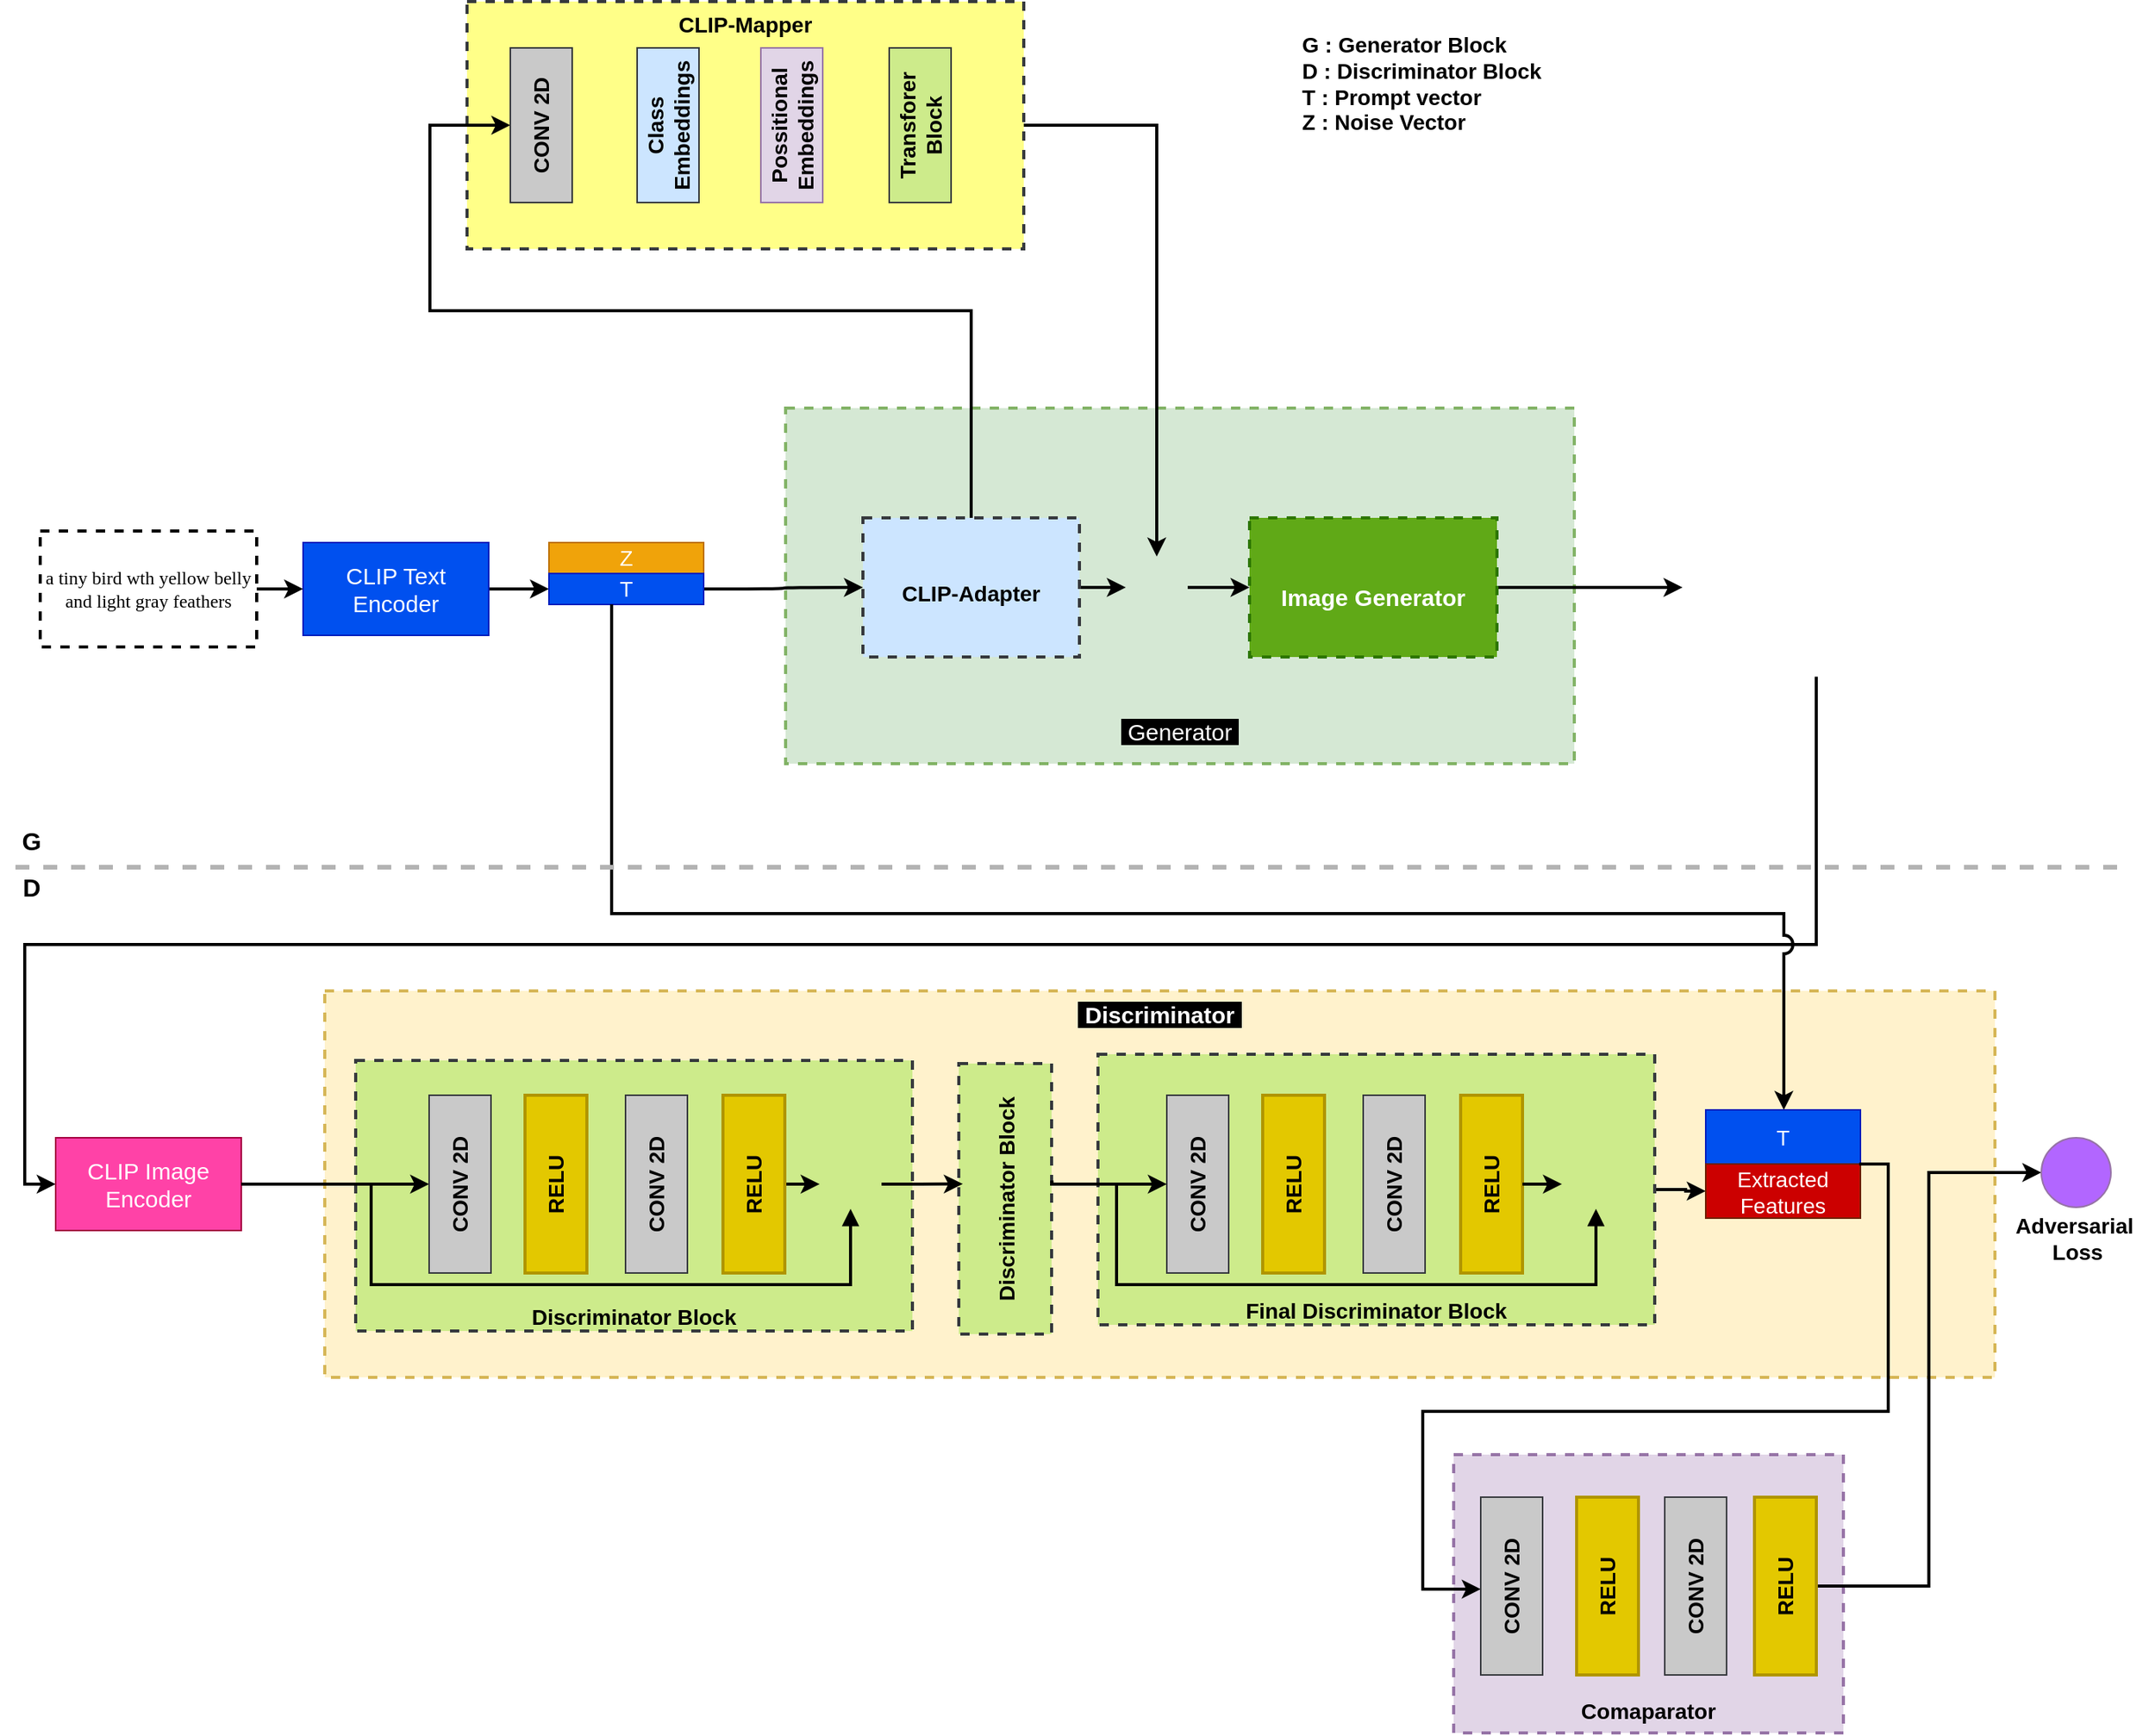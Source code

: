 <mxfile version="24.2.3" type="github">
  <diagram name="Page-1" id="lUMOGSvvNI-4q4CKnHqg">
    <mxGraphModel dx="1050" dy="522" grid="1" gridSize="10" guides="1" tooltips="1" connect="1" arrows="1" fold="1" page="1" pageScale="1" pageWidth="1500" pageHeight="1300" background="#FFFFFF" math="0" shadow="0">
      <root>
        <mxCell id="0" />
        <mxCell id="1" parent="0" />
        <mxCell id="EbBNntHS6jhSmtaPfabT-42" value="&lt;font color=&quot;#ffffff&quot; style=&quot;font-size: 15px;&quot;&gt;&lt;b style=&quot;background-color: rgb(0, 0, 0);&quot;&gt;&amp;nbsp;Discriminator&amp;nbsp;&lt;/b&gt;&lt;/font&gt;" style="html=1;align=center;verticalAlign=top;rounded=0;absoluteArcSize=1;arcSize=20;dashed=1;whiteSpace=wrap;fillColor=#fff2cc;strokeColor=#d6b656;strokeWidth=2;movable=0;resizable=0;rotatable=0;deletable=0;editable=0;locked=1;connectable=0;" parent="1" vertex="1">
          <mxGeometry x="240" y="720" width="1080" height="250" as="geometry" />
        </mxCell>
        <mxCell id="EbBNntHS6jhSmtaPfabT-1" value="&lt;div&gt;&lt;span style=&quot;background-color: rgb(0, 0, 0);&quot;&gt;&lt;br&gt;&lt;/span&gt;&lt;/div&gt;&lt;div&gt;&lt;span style=&quot;background-color: rgb(0, 0, 0);&quot;&gt;&lt;br&gt;&lt;/span&gt;&lt;/div&gt;&lt;div&gt;&lt;span style=&quot;background-color: rgb(0, 0, 0);&quot;&gt;&lt;br&gt;&lt;/span&gt;&lt;/div&gt;&lt;div&gt;&lt;span style=&quot;background-color: rgb(0, 0, 0);&quot;&gt;&lt;br&gt;&lt;/span&gt;&lt;/div&gt;&lt;div&gt;&lt;span style=&quot;background-color: rgb(0, 0, 0);&quot;&gt;&lt;br&gt;&lt;/span&gt;&lt;/div&gt;&lt;div&gt;&lt;span style=&quot;background-color: rgb(0, 0, 0);&quot;&gt;&lt;br&gt;&lt;/span&gt;&lt;/div&gt;&lt;div&gt;&lt;span style=&quot;background-color: rgb(0, 0, 0);&quot;&gt;&lt;br&gt;&lt;/span&gt;&lt;/div&gt;&lt;div&gt;&lt;span style=&quot;background-color: rgb(0, 0, 0);&quot;&gt;&lt;br&gt;&lt;/span&gt;&lt;/div&gt;&lt;div&gt;&lt;span style=&quot;background-color: rgb(0, 0, 0);&quot;&gt;&lt;br&gt;&lt;/span&gt;&lt;/div&gt;&lt;div&gt;&lt;span style=&quot;background-color: rgb(0, 0, 0);&quot;&gt;&lt;br&gt;&lt;/span&gt;&lt;/div&gt;&lt;div&gt;&lt;span style=&quot;background-color: rgb(0, 0, 0);&quot;&gt;&lt;br&gt;&lt;/span&gt;&lt;/div&gt;&lt;div&gt;&lt;span style=&quot;background-color: rgb(0, 0, 0);&quot;&gt;&lt;br&gt;&lt;/span&gt;&lt;/div&gt;&lt;div&gt;&lt;span style=&quot;background-color: rgb(0, 0, 0);&quot;&gt;&lt;br&gt;&lt;/span&gt;&lt;/div&gt;&lt;div&gt;&lt;span style=&quot;background-color: rgb(0, 0, 0);&quot;&gt;&lt;br&gt;&lt;/span&gt;&lt;/div&gt;&lt;div style=&quot;line-height: 30%;&quot;&gt;&lt;font color=&quot;#ffffff&quot; style=&quot;font-size: 15px; background-color: rgb(0, 0, 0);&quot;&gt;&amp;nbsp;Generator&amp;nbsp;&lt;/font&gt;&lt;/div&gt;" style="html=1;align=center;verticalAlign=top;rounded=0;absoluteArcSize=1;arcSize=10;dashed=1;whiteSpace=wrap;fillColor=#d5e8d4;strokeColor=#82b366;movable=1;resizable=1;rotatable=1;deletable=1;editable=1;locked=0;connectable=1;strokeWidth=2;" parent="1" vertex="1">
          <mxGeometry x="538" y="343" width="510" height="230" as="geometry" />
        </mxCell>
        <mxCell id="EbBNntHS6jhSmtaPfabT-41" style="edgeStyle=orthogonalEdgeStyle;rounded=0;orthogonalLoop=1;jettySize=auto;html=1;entryX=0;entryY=0.5;entryDx=0;entryDy=0;strokeWidth=2;movable=1;resizable=1;rotatable=1;deletable=1;editable=1;locked=0;connectable=1;" parent="1" source="EbBNntHS6jhSmtaPfabT-5" target="EbBNntHS6jhSmtaPfabT-40" edge="1">
          <mxGeometry relative="1" as="geometry">
            <Array as="points">
              <mxPoint x="1205" y="690" />
              <mxPoint x="46" y="690" />
              <mxPoint x="46" y="845" />
            </Array>
          </mxGeometry>
        </mxCell>
        <mxCell id="EbBNntHS6jhSmtaPfabT-5" value="" style="shape=image;verticalLabelPosition=bottom;labelBackgroundColor=default;verticalAlign=top;aspect=fixed;imageAspect=0;image=https://upload.wikimedia.org/wikipedia/commons/thumb/4/45/Eopsaltria_australis_-_Mogo_Campground.jpg/640px-Eopsaltria_australis_-_Mogo_Campground.jpg;movable=1;resizable=1;rotatable=1;deletable=1;editable=1;locked=0;connectable=1;rounded=0;" parent="1" vertex="1">
          <mxGeometry x="1118" y="401.31" width="172.92" height="115.38" as="geometry" />
        </mxCell>
        <mxCell id="EbBNntHS6jhSmtaPfabT-17" value="" style="edgeStyle=orthogonalEdgeStyle;rounded=0;orthogonalLoop=1;jettySize=auto;html=1;strokeWidth=2;" parent="1" source="EbBNntHS6jhSmtaPfabT-8" target="EbBNntHS6jhSmtaPfabT-13" edge="1">
          <mxGeometry relative="1" as="geometry" />
        </mxCell>
        <mxCell id="EbBNntHS6jhSmtaPfabT-8" value="&lt;font style=&quot;font-size: 15px;&quot; color=&quot;#ffffff&quot;&gt;CLIP Text Encoder&lt;/font&gt;" style="rounded=0;whiteSpace=wrap;html=1;fillColor=#0050ef;strokeColor=#001DBC;movable=0;resizable=0;rotatable=0;deletable=0;editable=0;locked=1;connectable=0;fontColor=#ffffff;" parent="1" vertex="1">
          <mxGeometry x="226" y="430" width="120" height="60" as="geometry" />
        </mxCell>
        <mxCell id="EbBNntHS6jhSmtaPfabT-11" value="&lt;p style=&quot;line-height: 120%;&quot;&gt;&lt;font style=&quot;font-size: 14px;&quot; color=&quot;#ffffff&quot;&gt;Z&lt;/font&gt;&lt;/p&gt;" style="html=1;dashed=0;whiteSpace=wrap;fillColor=#f0a30a;fontColor=#000000;strokeColor=#BD7000;movable=1;resizable=1;rotatable=1;deletable=1;editable=1;locked=0;connectable=1;rounded=0;" parent="1" vertex="1">
          <mxGeometry x="385" y="430" width="100" height="20" as="geometry" />
        </mxCell>
        <mxCell id="EbBNntHS6jhSmtaPfabT-19" value="" style="edgeStyle=orthogonalEdgeStyle;rounded=0;orthogonalLoop=1;jettySize=auto;html=1;jumpSize=15;curved=1;strokeWidth=2;" parent="1" source="EbBNntHS6jhSmtaPfabT-13" target="EbBNntHS6jhSmtaPfabT-18" edge="1">
          <mxGeometry relative="1" as="geometry" />
        </mxCell>
        <mxCell id="EbBNntHS6jhSmtaPfabT-13" value="&lt;font style=&quot;font-size: 14px;&quot;&gt;T&lt;/font&gt;" style="html=1;dashed=0;whiteSpace=wrap;fillColor=#0050ef;fontColor=#ffffff;strokeColor=#001DBC;movable=1;resizable=1;rotatable=1;deletable=1;editable=1;locked=0;connectable=1;rounded=0;" parent="1" vertex="1">
          <mxGeometry x="385" y="450" width="100" height="20" as="geometry" />
        </mxCell>
        <mxCell id="VmX1CCBsuHoQ8iaOTjce-1" style="edgeStyle=orthogonalEdgeStyle;rounded=0;orthogonalLoop=1;jettySize=auto;html=1;strokeWidth=2;strokeColor=#000000;jumpStyle=arc;jumpSize=10;" parent="1" edge="1">
          <mxGeometry relative="1" as="geometry">
            <mxPoint x="425.5" y="470" as="sourcePoint" />
            <mxPoint x="1183.5" y="797" as="targetPoint" />
            <Array as="points">
              <mxPoint x="425.5" y="670" />
              <mxPoint x="1183.5" y="670" />
            </Array>
          </mxGeometry>
        </mxCell>
        <mxCell id="EbBNntHS6jhSmtaPfabT-16" value="" style="edgeStyle=orthogonalEdgeStyle;rounded=0;orthogonalLoop=1;jettySize=auto;html=1;curved=0;strokeWidth=2;" parent="1" source="EbBNntHS6jhSmtaPfabT-14" target="EbBNntHS6jhSmtaPfabT-8" edge="1">
          <mxGeometry relative="1" as="geometry" />
        </mxCell>
        <mxCell id="EbBNntHS6jhSmtaPfabT-14" value="&lt;font face=&quot;Verdana&quot; style=&quot;font-size: 12px;&quot;&gt;a tiny bird wth yellow belly and light gray feathers&lt;/font&gt;" style="fontStyle=0;dashed=1;html=1;whiteSpace=wrap;strokeColor=default;strokeWidth=2;movable=0;resizable=0;rotatable=0;deletable=0;editable=0;locked=1;connectable=0;rounded=0;" parent="1" vertex="1">
          <mxGeometry x="56" y="422.5" width="140" height="75" as="geometry" />
        </mxCell>
        <mxCell id="EbBNntHS6jhSmtaPfabT-32" value="" style="edgeStyle=orthogonalEdgeStyle;rounded=0;orthogonalLoop=1;jettySize=auto;html=1;strokeWidth=2;" parent="1" source="EbBNntHS6jhSmtaPfabT-18" target="EbBNntHS6jhSmtaPfabT-29" edge="1">
          <mxGeometry relative="1" as="geometry" />
        </mxCell>
        <mxCell id="EbBNntHS6jhSmtaPfabT-18" value="&lt;div style=&quot;font-size: 14px;&quot;&gt;&lt;font style=&quot;font-size: 14px;&quot;&gt;&lt;b&gt;&lt;br&gt;&lt;/b&gt;&lt;/font&gt;&lt;/div&gt;&lt;div style=&quot;font-size: 14px;&quot;&gt;&lt;font style=&quot;font-size: 14px;&quot;&gt;&lt;b&gt;&lt;br&gt;&lt;/b&gt;&lt;/font&gt;&lt;/div&gt;&lt;div style=&quot;font-size: 14px;&quot;&gt;&lt;font style=&quot;font-size: 14px;&quot;&gt;&lt;b&gt;CLIP-Adapter&lt;/b&gt;&lt;/font&gt;&lt;/div&gt;" style="html=1;align=center;verticalAlign=top;rounded=0;absoluteArcSize=1;arcSize=10;dashed=1;whiteSpace=wrap;fillColor=#cce5ff;strokeColor=#36393d;strokeWidth=2;movable=0;resizable=0;rotatable=0;deletable=0;editable=0;locked=1;connectable=0;" parent="1" vertex="1">
          <mxGeometry x="588" y="414" width="140" height="90" as="geometry" />
        </mxCell>
        <mxCell id="EbBNntHS6jhSmtaPfabT-31" style="edgeStyle=orthogonalEdgeStyle;rounded=0;orthogonalLoop=1;jettySize=auto;html=1;entryX=0.5;entryY=0;entryDx=0;entryDy=0;strokeWidth=2;" parent="1" source="EbBNntHS6jhSmtaPfabT-20" target="EbBNntHS6jhSmtaPfabT-29" edge="1">
          <mxGeometry relative="1" as="geometry" />
        </mxCell>
        <mxCell id="EbBNntHS6jhSmtaPfabT-20" value="&lt;font style=&quot;font-size: 14px;&quot;&gt;&lt;b&gt;CLIP-Mapper&lt;/b&gt;&lt;/font&gt;" style="html=1;align=center;verticalAlign=top;rounded=0;absoluteArcSize=1;arcSize=10;dashed=1;whiteSpace=wrap;fillColor=#ffff88;strokeColor=#36393d;strokeWidth=2;movable=0;resizable=0;rotatable=0;deletable=0;editable=0;locked=1;connectable=0;" parent="1" vertex="1">
          <mxGeometry x="332" y="80" width="360" height="160" as="geometry" />
        </mxCell>
        <mxCell id="EbBNntHS6jhSmtaPfabT-26" style="edgeStyle=orthogonalEdgeStyle;rounded=0;orthogonalLoop=1;jettySize=auto;html=1;entryX=0.5;entryY=0;entryDx=0;entryDy=0;strokeWidth=2;" parent="1" source="EbBNntHS6jhSmtaPfabT-18" target="EbBNntHS6jhSmtaPfabT-21" edge="1">
          <mxGeometry relative="1" as="geometry">
            <Array as="points">
              <mxPoint x="658" y="280" />
              <mxPoint x="308" y="280" />
              <mxPoint x="308" y="160" />
            </Array>
          </mxGeometry>
        </mxCell>
        <mxCell id="EbBNntHS6jhSmtaPfabT-21" value="&lt;h4 style=&quot;&quot;&gt;&lt;font face=&quot;Helvetica&quot; style=&quot;font-size: 14px;&quot;&gt;CONV 2D&lt;/font&gt;&lt;/h4&gt;" style="rounded=0;arcSize=10;whiteSpace=wrap;html=1;align=center;rotation=-90;fillColor=#C9C9C9;strokeColor=#36393d;" parent="1" vertex="1">
          <mxGeometry x="330" y="140" width="100" height="40" as="geometry" />
        </mxCell>
        <mxCell id="EbBNntHS6jhSmtaPfabT-22" value="&lt;h4 style=&quot;&quot;&gt;&lt;span style=&quot;font-size: 14px;&quot;&gt;Class Embeddings&lt;/span&gt;&lt;/h4&gt;" style="rounded=0;arcSize=10;whiteSpace=wrap;html=1;align=center;rotation=-90;fillColor=#cce5ff;strokeColor=#36393d;" parent="1" vertex="1">
          <mxGeometry x="412" y="140" width="100" height="40" as="geometry" />
        </mxCell>
        <mxCell id="EbBNntHS6jhSmtaPfabT-23" value="&lt;h4 style=&quot;&quot;&gt;&lt;span style=&quot;font-size: 14px;&quot;&gt;Possitional Embeddings&lt;/span&gt;&lt;/h4&gt;" style="rounded=0;arcSize=10;whiteSpace=wrap;html=1;align=center;rotation=-90;fillColor=#e1d5e7;strokeColor=#9673a6;" parent="1" vertex="1">
          <mxGeometry x="492" y="140" width="100" height="40" as="geometry" />
        </mxCell>
        <mxCell id="EbBNntHS6jhSmtaPfabT-24" value="&lt;h4 style=&quot;&quot;&gt;&lt;span style=&quot;font-size: 14px;&quot;&gt;Transforer Block&lt;/span&gt;&lt;/h4&gt;" style="rounded=0;arcSize=10;whiteSpace=wrap;html=1;align=center;rotation=-90;fillColor=#cdeb8b;strokeColor=#36393d;" parent="1" vertex="1">
          <mxGeometry x="575" y="140" width="100" height="40" as="geometry" />
        </mxCell>
        <mxCell id="EbBNntHS6jhSmtaPfabT-36" style="edgeStyle=orthogonalEdgeStyle;rounded=0;orthogonalLoop=1;jettySize=auto;html=1;entryX=0;entryY=0.5;entryDx=0;entryDy=0;strokeWidth=2;" parent="1" source="EbBNntHS6jhSmtaPfabT-27" target="EbBNntHS6jhSmtaPfabT-5" edge="1">
          <mxGeometry relative="1" as="geometry" />
        </mxCell>
        <mxCell id="EbBNntHS6jhSmtaPfabT-27" value="&lt;div style=&quot;font-size: 15px;&quot;&gt;&lt;br&gt;&lt;/div&gt;&lt;div style=&quot;font-size: 15px;&quot;&gt;&lt;br&gt;&lt;/div&gt;&lt;div style=&quot;font-size: 15px;&quot;&gt;&lt;font style=&quot;font-size: 15px;&quot;&gt;&lt;b style=&quot;&quot;&gt;Image Generator&lt;/b&gt;&lt;/font&gt;&lt;/div&gt;" style="html=1;align=center;verticalAlign=top;rounded=0;absoluteArcSize=1;arcSize=10;dashed=1;whiteSpace=wrap;fillColor=#60a917;strokeColor=#2D7600;fontColor=#ffffff;strokeWidth=2;movable=0;resizable=0;rotatable=0;deletable=0;editable=0;locked=1;connectable=0;" parent="1" vertex="1">
          <mxGeometry x="838" y="414" width="160" height="90" as="geometry" />
        </mxCell>
        <mxCell id="EbBNntHS6jhSmtaPfabT-33" value="" style="edgeStyle=orthogonalEdgeStyle;rounded=0;orthogonalLoop=1;jettySize=auto;html=1;strokeWidth=2;" parent="1" source="EbBNntHS6jhSmtaPfabT-29" target="EbBNntHS6jhSmtaPfabT-27" edge="1">
          <mxGeometry relative="1" as="geometry" />
        </mxCell>
        <mxCell id="EbBNntHS6jhSmtaPfabT-29" value="" style="shape=image;html=1;verticalAlign=top;verticalLabelPosition=bottom;labelBackgroundColor=#ffffff;imageAspect=0;aspect=fixed;image=https://cdn4.iconfinder.com/data/icons/evil-icons-user-interface/64/plus-128.png;fontSize=14;fontColor=#FF3333;imageBackground=none;rounded=0;" parent="1" vertex="1">
          <mxGeometry x="758" y="439" width="40" height="40" as="geometry" />
        </mxCell>
        <mxCell id="EbBNntHS6jhSmtaPfabT-37" value="" style="endArrow=none;dashed=1;html=1;rounded=0;strokeWidth=3;strokeColor=#B3B3B3;movable=1;resizable=1;rotatable=1;deletable=1;editable=1;locked=0;connectable=1;" parent="1" edge="1">
          <mxGeometry width="50" height="50" relative="1" as="geometry">
            <mxPoint x="40" y="640" as="sourcePoint" />
            <mxPoint x="1400" y="640" as="targetPoint" />
          </mxGeometry>
        </mxCell>
        <mxCell id="EbBNntHS6jhSmtaPfabT-38" value="&lt;font style=&quot;font-size: 16px;&quot;&gt;&lt;b&gt;G&lt;/b&gt;&lt;/font&gt;" style="text;html=1;align=center;verticalAlign=middle;resizable=0;points=[];autosize=1;strokeColor=none;fillColor=none;rounded=0;" parent="1" vertex="1">
          <mxGeometry x="30" y="608" width="40" height="30" as="geometry" />
        </mxCell>
        <mxCell id="EbBNntHS6jhSmtaPfabT-39" value="&lt;font size=&quot;1&quot; style=&quot;&quot;&gt;&lt;b style=&quot;font-size: 16px;&quot;&gt;D&lt;/b&gt;&lt;/font&gt;" style="text;html=1;align=center;verticalAlign=middle;resizable=0;points=[];autosize=1;strokeColor=none;fillColor=none;rounded=0;" parent="1" vertex="1">
          <mxGeometry x="30" y="638" width="40" height="30" as="geometry" />
        </mxCell>
        <mxCell id="EbBNntHS6jhSmtaPfabT-40" value="&lt;font style=&quot;font-size: 15px;&quot; color=&quot;#ffffff&quot;&gt;CLIP Image Encoder&lt;/font&gt;" style="rounded=0;whiteSpace=wrap;html=1;fillColor=#ff42a7;strokeColor=#A50040;movable=1;resizable=1;rotatable=1;deletable=1;editable=1;locked=0;connectable=1;fontColor=#ffffff;" parent="1" vertex="1">
          <mxGeometry x="66" y="815" width="120" height="60" as="geometry" />
        </mxCell>
        <mxCell id="EbBNntHS6jhSmtaPfabT-43" value="&lt;div style=&quot;font-size: 14px;&quot;&gt;&lt;span style=&quot;font-weight: 700; text-wrap: nowrap;&quot;&gt;&lt;font style=&quot;font-size: 14px;&quot;&gt;&lt;br&gt;&lt;/font&gt;&lt;/span&gt;&lt;/div&gt;&lt;div style=&quot;font-size: 14px;&quot;&gt;&lt;span style=&quot;font-weight: 700; text-wrap: nowrap;&quot;&gt;&lt;font style=&quot;font-size: 14px;&quot;&gt;&lt;br&gt;&lt;/font&gt;&lt;/span&gt;&lt;/div&gt;&lt;span style=&quot;font-weight: 700; text-wrap: nowrap; font-size: 14px;&quot;&gt;&lt;font style=&quot;font-size: 14px;&quot;&gt;&lt;div style=&quot;&quot;&gt;&lt;span style=&quot;font-weight: 700; text-wrap: nowrap;&quot;&gt;&lt;br&gt;&lt;/span&gt;&lt;/div&gt;&lt;div style=&quot;&quot;&gt;&lt;span style=&quot;font-weight: 700; text-wrap: nowrap;&quot;&gt;&lt;br&gt;&lt;/span&gt;&lt;/div&gt;&lt;div style=&quot;&quot;&gt;&lt;span style=&quot;font-weight: 700; text-wrap: nowrap;&quot;&gt;&lt;br&gt;&lt;/span&gt;&lt;/div&gt;&lt;div style=&quot;&quot;&gt;&lt;span style=&quot;font-weight: 700; text-wrap: nowrap;&quot;&gt;&lt;br&gt;&lt;/span&gt;&lt;/div&gt;&lt;div style=&quot;&quot;&gt;&lt;span style=&quot;font-weight: 700; text-wrap: nowrap;&quot;&gt;&lt;br&gt;&lt;/span&gt;&lt;/div&gt;&lt;div style=&quot;&quot;&gt;&lt;span style=&quot;font-weight: 700; text-wrap: nowrap;&quot;&gt;&lt;br&gt;&lt;/span&gt;&lt;/div&gt;&lt;div style=&quot;&quot;&gt;&lt;span style=&quot;font-weight: 700; text-wrap: nowrap;&quot;&gt;&lt;br&gt;&lt;/span&gt;&lt;/div&gt;Discriminator Block&lt;/font&gt;&lt;/span&gt;" style="html=1;align=center;verticalAlign=top;rounded=0;absoluteArcSize=1;arcSize=20;dashed=1;whiteSpace=wrap;fillColor=#cdeb8b;strokeColor=#36393d;strokeWidth=2;" parent="1" vertex="1">
          <mxGeometry x="260" y="765" width="360" height="175" as="geometry" />
        </mxCell>
        <mxCell id="VmX1CCBsuHoQ8iaOTjce-3" style="edgeStyle=orthogonalEdgeStyle;rounded=0;orthogonalLoop=1;jettySize=auto;html=1;strokeWidth=2;" parent="1" source="EbBNntHS6jhSmtaPfabT-40" target="EbBNntHS6jhSmtaPfabT-45" edge="1">
          <mxGeometry relative="1" as="geometry">
            <Array as="points">
              <mxPoint x="280" y="845" />
              <mxPoint x="280" y="845" />
            </Array>
          </mxGeometry>
        </mxCell>
        <mxCell id="EbBNntHS6jhSmtaPfabT-45" value="&lt;h4 style=&quot;&quot;&gt;&lt;font face=&quot;Helvetica&quot; style=&quot;font-size: 14px;&quot;&gt;CONV 2D&lt;/font&gt;&lt;/h4&gt;" style="rounded=0;arcSize=10;whiteSpace=wrap;html=1;align=center;rotation=-90;fillColor=#C9C9C9;strokeColor=#36393d;" parent="1" vertex="1">
          <mxGeometry x="270" y="825" width="115" height="40" as="geometry" />
        </mxCell>
        <mxCell id="EbBNntHS6jhSmtaPfabT-47" value="&lt;h4 style=&quot;&quot;&gt;&lt;font face=&quot;Helvetica&quot; style=&quot;font-size: 14px;&quot;&gt;CONV 2D&lt;/font&gt;&lt;/h4&gt;" style="rounded=0;arcSize=10;whiteSpace=wrap;html=1;align=center;rotation=-90;fillColor=#C9C9C9;strokeColor=#36393d;" parent="1" vertex="1">
          <mxGeometry x="397" y="825" width="115" height="40" as="geometry" />
        </mxCell>
        <mxCell id="EbBNntHS6jhSmtaPfabT-48" value="&lt;h4 style=&quot;&quot;&gt;&lt;span style=&quot;font-size: 14px;&quot;&gt;RELU&lt;/span&gt;&lt;/h4&gt;" style="rounded=0;arcSize=10;whiteSpace=wrap;html=1;align=center;rotation=-90;fillColor=#e3c800;strokeColor=#B09500;fontColor=#000000;strokeWidth=2;" parent="1" vertex="1">
          <mxGeometry x="332" y="825" width="115" height="40" as="geometry" />
        </mxCell>
        <mxCell id="VmX1CCBsuHoQ8iaOTjce-4" style="edgeStyle=orthogonalEdgeStyle;rounded=0;orthogonalLoop=1;jettySize=auto;html=1;exitX=0.5;exitY=1;exitDx=0;exitDy=0;strokeWidth=2;" parent="1" source="EbBNntHS6jhSmtaPfabT-49" target="EbBNntHS6jhSmtaPfabT-50" edge="1">
          <mxGeometry relative="1" as="geometry" />
        </mxCell>
        <mxCell id="EbBNntHS6jhSmtaPfabT-49" value="&lt;h4 style=&quot;&quot;&gt;&lt;span style=&quot;font-size: 14px;&quot;&gt;RELU&lt;/span&gt;&lt;/h4&gt;" style="rounded=0;arcSize=10;whiteSpace=wrap;html=1;align=center;rotation=-90;fillColor=#e3c800;strokeColor=#B09500;fontColor=#000000;strokeWidth=2;" parent="1" vertex="1">
          <mxGeometry x="460" y="825" width="115" height="40" as="geometry" />
        </mxCell>
        <mxCell id="VmX1CCBsuHoQ8iaOTjce-9" style="edgeStyle=elbowEdgeStyle;rounded=0;orthogonalLoop=1;jettySize=auto;html=1;strokeColor=default;elbow=vertical;strokeWidth=2;endArrow=block;endFill=1;entryX=0.5;entryY=1;entryDx=0;entryDy=0;" parent="1" edge="1">
          <mxGeometry relative="1" as="geometry">
            <mxPoint x="580" y="861.0" as="targetPoint" />
            <mxPoint x="270" y="846" as="sourcePoint" />
            <Array as="points">
              <mxPoint x="420" y="910" />
            </Array>
          </mxGeometry>
        </mxCell>
        <mxCell id="EbBNntHS6jhSmtaPfabT-50" value="" style="shape=image;html=1;verticalAlign=top;verticalLabelPosition=bottom;labelBackgroundColor=#ffffff;imageAspect=0;aspect=fixed;image=https://cdn4.iconfinder.com/data/icons/evil-icons-user-interface/64/plus-128.png;fontSize=14;fontColor=#FF3333;imageBackground=none;rounded=0;" parent="1" vertex="1">
          <mxGeometry x="560" y="825" width="40" height="40" as="geometry" />
        </mxCell>
        <mxCell id="EbBNntHS6jhSmtaPfabT-51" value="" style="html=1;align=center;verticalAlign=top;rounded=0;absoluteArcSize=1;arcSize=20;dashed=1;whiteSpace=wrap;fillColor=#cdeb8b;strokeColor=#36393d;strokeWidth=2;" parent="1" vertex="1">
          <mxGeometry x="650" y="767" width="60" height="175" as="geometry" />
        </mxCell>
        <mxCell id="VmX1CCBsuHoQ8iaOTjce-20" style="edgeStyle=orthogonalEdgeStyle;rounded=0;orthogonalLoop=1;jettySize=auto;html=1;entryX=0;entryY=0.5;entryDx=0;entryDy=0;strokeWidth=2;" parent="1" source="EbBNntHS6jhSmtaPfabT-52" target="EbBNntHS6jhSmtaPfabT-59" edge="1">
          <mxGeometry relative="1" as="geometry" />
        </mxCell>
        <mxCell id="EbBNntHS6jhSmtaPfabT-52" value="&lt;div style=&quot;font-size: 14px;&quot;&gt;&lt;span style=&quot;font-weight: 700; text-wrap: nowrap;&quot;&gt;&lt;font style=&quot;font-size: 14px;&quot;&gt;&lt;br&gt;&lt;/font&gt;&lt;/span&gt;&lt;/div&gt;&lt;div style=&quot;font-size: 14px;&quot;&gt;&lt;span style=&quot;font-weight: 700; text-wrap: nowrap;&quot;&gt;&lt;font style=&quot;font-size: 14px;&quot;&gt;&lt;br&gt;&lt;/font&gt;&lt;/span&gt;&lt;/div&gt;&lt;span style=&quot;font-weight: 700; text-wrap: nowrap; font-size: 14px;&quot;&gt;&lt;font style=&quot;font-size: 14px;&quot;&gt;&lt;div style=&quot;&quot;&gt;&lt;span style=&quot;font-weight: 700; text-wrap: nowrap;&quot;&gt;&lt;br&gt;&lt;/span&gt;&lt;/div&gt;&lt;div style=&quot;&quot;&gt;&lt;span style=&quot;font-weight: 700; text-wrap: nowrap;&quot;&gt;&lt;br&gt;&lt;/span&gt;&lt;/div&gt;&lt;div style=&quot;&quot;&gt;&lt;span style=&quot;font-weight: 700; text-wrap: nowrap;&quot;&gt;&lt;br&gt;&lt;/span&gt;&lt;/div&gt;&lt;div style=&quot;&quot;&gt;&lt;span style=&quot;font-weight: 700; text-wrap: nowrap;&quot;&gt;&lt;br&gt;&lt;/span&gt;&lt;/div&gt;&lt;div style=&quot;&quot;&gt;&lt;span style=&quot;font-weight: 700; text-wrap: nowrap;&quot;&gt;&lt;br&gt;&lt;/span&gt;&lt;/div&gt;&lt;div style=&quot;&quot;&gt;&lt;span style=&quot;font-weight: 700; text-wrap: nowrap;&quot;&gt;&lt;br&gt;&lt;/span&gt;&lt;/div&gt;&lt;div style=&quot;&quot;&gt;&lt;span style=&quot;font-weight: 700; text-wrap: nowrap;&quot;&gt;&lt;br&gt;&lt;/span&gt;&lt;/div&gt;Final Discriminator Block&lt;/font&gt;&lt;/span&gt;" style="html=1;align=center;verticalAlign=top;rounded=0;absoluteArcSize=1;arcSize=20;dashed=1;whiteSpace=wrap;fillColor=#cdeb8b;strokeColor=#36393d;strokeWidth=2;" parent="1" vertex="1">
          <mxGeometry x="740" y="761" width="360" height="175" as="geometry" />
        </mxCell>
        <mxCell id="EbBNntHS6jhSmtaPfabT-53" value="&lt;h4 style=&quot;&quot;&gt;&lt;font face=&quot;Helvetica&quot; style=&quot;font-size: 14px;&quot;&gt;CONV 2D&lt;/font&gt;&lt;/h4&gt;" style="rounded=0;arcSize=10;whiteSpace=wrap;html=1;align=center;rotation=-90;fillColor=#C9C9C9;strokeColor=#36393d;" parent="1" vertex="1">
          <mxGeometry x="747" y="825" width="115" height="40" as="geometry" />
        </mxCell>
        <mxCell id="EbBNntHS6jhSmtaPfabT-54" value="&lt;h4 style=&quot;&quot;&gt;&lt;font face=&quot;Helvetica&quot; style=&quot;font-size: 14px;&quot;&gt;CONV 2D&lt;/font&gt;&lt;/h4&gt;" style="rounded=0;arcSize=10;whiteSpace=wrap;html=1;align=center;rotation=-90;fillColor=#C9C9C9;strokeColor=#36393d;" parent="1" vertex="1">
          <mxGeometry x="874" y="825" width="115" height="40" as="geometry" />
        </mxCell>
        <mxCell id="EbBNntHS6jhSmtaPfabT-55" value="&lt;h4 style=&quot;&quot;&gt;&lt;span style=&quot;font-size: 14px;&quot;&gt;RELU&lt;/span&gt;&lt;/h4&gt;" style="rounded=0;arcSize=10;whiteSpace=wrap;html=1;align=center;rotation=-90;fillColor=#e3c800;strokeColor=#B09500;fontColor=#000000;strokeWidth=2;" parent="1" vertex="1">
          <mxGeometry x="809" y="825" width="115" height="40" as="geometry" />
        </mxCell>
        <mxCell id="EbBNntHS6jhSmtaPfabT-56" value="&lt;h4 style=&quot;&quot;&gt;&lt;span style=&quot;font-size: 14px;&quot;&gt;RELU&lt;/span&gt;&lt;/h4&gt;" style="rounded=0;arcSize=10;whiteSpace=wrap;html=1;align=center;rotation=-90;fillColor=#e3c800;strokeColor=#B09500;fontColor=#000000;strokeWidth=2;" parent="1" vertex="1">
          <mxGeometry x="937" y="825" width="115" height="40" as="geometry" />
        </mxCell>
        <mxCell id="VmX1CCBsuHoQ8iaOTjce-16" style="edgeStyle=orthogonalEdgeStyle;rounded=0;orthogonalLoop=1;jettySize=auto;html=1;strokeWidth=2;" parent="1" source="EbBNntHS6jhSmtaPfabT-56" target="EbBNntHS6jhSmtaPfabT-57" edge="1">
          <mxGeometry relative="1" as="geometry" />
        </mxCell>
        <mxCell id="EbBNntHS6jhSmtaPfabT-57" value="" style="shape=image;html=1;verticalAlign=top;verticalLabelPosition=bottom;labelBackgroundColor=#ffffff;imageAspect=0;aspect=fixed;image=https://cdn4.iconfinder.com/data/icons/evil-icons-user-interface/64/plus-128.png;fontSize=14;fontColor=#FF3333;imageBackground=none;rounded=0;" parent="1" vertex="1">
          <mxGeometry x="1040" y="825" width="40" height="40" as="geometry" />
        </mxCell>
        <mxCell id="EbBNntHS6jhSmtaPfabT-58" value="&lt;p style=&quot;line-height: 120%;&quot;&gt;&lt;span style=&quot;font-size: 14px;&quot;&gt;T&lt;/span&gt;&lt;/p&gt;" style="html=1;dashed=0;whiteSpace=wrap;fillColor=#0050ef;fontColor=#ffffff;strokeColor=#001DBC;movable=1;resizable=1;rotatable=1;deletable=1;editable=1;locked=0;connectable=1;rounded=0;" parent="1" vertex="1">
          <mxGeometry x="1133" y="797" width="100" height="35" as="geometry" />
        </mxCell>
        <mxCell id="EbBNntHS6jhSmtaPfabT-59" value="&lt;span style=&quot;font-size: 14px;&quot;&gt;Extracted Features&lt;/span&gt;" style="html=1;dashed=0;whiteSpace=wrap;fillColor=#CC0000;fontColor=#ffffff;strokeColor=#6D1F00;movable=1;resizable=1;rotatable=1;deletable=1;editable=1;locked=0;connectable=1;rounded=0;" parent="1" vertex="1">
          <mxGeometry x="1133" y="832" width="100" height="35" as="geometry" />
        </mxCell>
        <mxCell id="EbBNntHS6jhSmtaPfabT-60" value="&lt;div style=&quot;font-size: 14px;&quot;&gt;&lt;b style=&quot;&quot;&gt;&lt;font style=&quot;font-size: 14px;&quot;&gt;&lt;br&gt;&lt;/font&gt;&lt;/b&gt;&lt;/div&gt;&lt;div style=&quot;font-size: 14px;&quot;&gt;&lt;b&gt;&lt;font style=&quot;font-size: 14px;&quot;&gt;&lt;br&gt;&lt;/font&gt;&lt;/b&gt;&lt;/div&gt;&lt;div style=&quot;font-size: 14px;&quot;&gt;&lt;b&gt;&lt;font style=&quot;font-size: 14px;&quot;&gt;&lt;br&gt;&lt;/font&gt;&lt;/b&gt;&lt;/div&gt;&lt;div style=&quot;font-size: 14px;&quot;&gt;&lt;b&gt;&lt;font style=&quot;font-size: 14px;&quot;&gt;&lt;br&gt;&lt;/font&gt;&lt;/b&gt;&lt;/div&gt;&lt;div style=&quot;font-size: 14px;&quot;&gt;&lt;b&gt;&lt;font style=&quot;font-size: 14px;&quot;&gt;&lt;br&gt;&lt;/font&gt;&lt;/b&gt;&lt;/div&gt;&lt;div style=&quot;font-size: 14px;&quot;&gt;&lt;b&gt;&lt;font style=&quot;font-size: 14px;&quot;&gt;&lt;br&gt;&lt;/font&gt;&lt;/b&gt;&lt;/div&gt;&lt;div style=&quot;font-size: 14px;&quot;&gt;&lt;b&gt;&lt;font style=&quot;font-size: 14px;&quot;&gt;&lt;br&gt;&lt;/font&gt;&lt;/b&gt;&lt;/div&gt;&lt;div style=&quot;font-size: 14px;&quot;&gt;&lt;b&gt;&lt;font style=&quot;font-size: 14px;&quot;&gt;&lt;br&gt;&lt;/font&gt;&lt;/b&gt;&lt;/div&gt;&lt;div style=&quot;font-size: 14px;&quot;&gt;&lt;br&gt;&lt;/div&gt;&lt;div style=&quot;font-size: 14px;&quot;&gt;&lt;b style=&quot;&quot;&gt;&lt;font style=&quot;font-size: 14px;&quot;&gt;Comaparator&lt;/font&gt;&lt;/b&gt;&lt;/div&gt;" style="html=1;align=center;verticalAlign=top;rounded=0;absoluteArcSize=1;arcSize=20;dashed=1;whiteSpace=wrap;fillColor=#e1d5e7;strokeColor=#9673a6;strokeWidth=2;" parent="1" vertex="1">
          <mxGeometry x="970" y="1020" width="252" height="180" as="geometry" />
        </mxCell>
        <mxCell id="VmX1CCBsuHoQ8iaOTjce-23" style="edgeStyle=orthogonalEdgeStyle;rounded=0;orthogonalLoop=1;jettySize=auto;html=1;exitX=1.003;exitY=1.03;exitDx=0;exitDy=0;entryX=0.5;entryY=0;entryDx=0;entryDy=0;strokeWidth=2;exitPerimeter=0;" parent="1" source="EbBNntHS6jhSmtaPfabT-58" edge="1">
          <mxGeometry relative="1" as="geometry">
            <mxPoint x="987.5" y="1107" as="targetPoint" />
            <mxPoint x="1233" y="834" as="sourcePoint" />
            <Array as="points">
              <mxPoint x="1233" y="832" />
              <mxPoint x="1251" y="832" />
              <mxPoint x="1251" y="992" />
              <mxPoint x="950" y="992" />
              <mxPoint x="950" y="1107" />
            </Array>
          </mxGeometry>
        </mxCell>
        <mxCell id="EbBNntHS6jhSmtaPfabT-61" value="&lt;h4 style=&quot;&quot;&gt;&lt;font face=&quot;Helvetica&quot; style=&quot;font-size: 14px;&quot;&gt;CONV 2D&lt;/font&gt;&lt;/h4&gt;" style="rounded=0;arcSize=10;whiteSpace=wrap;html=1;align=center;rotation=-90;fillColor=#C9C9C9;strokeColor=#36393d;" parent="1" vertex="1">
          <mxGeometry x="950" y="1085" width="115" height="40" as="geometry" />
        </mxCell>
        <mxCell id="EbBNntHS6jhSmtaPfabT-62" value="&lt;h4 style=&quot;&quot;&gt;&lt;span style=&quot;font-size: 14px;&quot;&gt;RELU&lt;/span&gt;&lt;/h4&gt;" style="rounded=0;arcSize=10;whiteSpace=wrap;html=1;align=center;rotation=-90;fillColor=#e3c800;strokeColor=#B09500;fontColor=#000000;strokeWidth=2;" parent="1" vertex="1">
          <mxGeometry x="1012" y="1085" width="115" height="40" as="geometry" />
        </mxCell>
        <mxCell id="EbBNntHS6jhSmtaPfabT-63" value="&lt;h4 style=&quot;&quot;&gt;&lt;font face=&quot;Helvetica&quot; style=&quot;font-size: 14px;&quot;&gt;CONV 2D&lt;/font&gt;&lt;/h4&gt;" style="rounded=0;arcSize=10;whiteSpace=wrap;html=1;align=center;rotation=-90;fillColor=#C9C9C9;strokeColor=#36393d;" parent="1" vertex="1">
          <mxGeometry x="1068.96" y="1085" width="115" height="40" as="geometry" />
        </mxCell>
        <mxCell id="VmX1CCBsuHoQ8iaOTjce-21" style="edgeStyle=orthogonalEdgeStyle;rounded=0;orthogonalLoop=1;jettySize=auto;html=1;exitX=0.5;exitY=1;exitDx=0;exitDy=0;entryX=0;entryY=0.5;entryDx=0;entryDy=0;strokeWidth=2;" parent="1" source="EbBNntHS6jhSmtaPfabT-64" target="VmX1CCBsuHoQ8iaOTjce-2" edge="1">
          <mxGeometry relative="1" as="geometry" />
        </mxCell>
        <mxCell id="EbBNntHS6jhSmtaPfabT-64" value="&lt;h4 style=&quot;&quot;&gt;&lt;span style=&quot;font-size: 14px;&quot;&gt;RELU&lt;/span&gt;&lt;/h4&gt;" style="rounded=0;arcSize=10;whiteSpace=wrap;html=1;align=center;rotation=-90;fillColor=#e3c800;strokeColor=#B09500;fontColor=#000000;strokeWidth=2;" parent="1" vertex="1">
          <mxGeometry x="1127" y="1085" width="115" height="40" as="geometry" />
        </mxCell>
        <mxCell id="VmX1CCBsuHoQ8iaOTjce-13" style="edgeStyle=orthogonalEdgeStyle;rounded=0;orthogonalLoop=1;jettySize=auto;html=1;jumpSize=7;strokeWidth=2;exitX=1.021;exitY=0.438;exitDx=0;exitDy=0;exitPerimeter=0;" parent="1" source="EbBNntHS6jhSmtaPfabT-51" target="EbBNntHS6jhSmtaPfabT-53" edge="1">
          <mxGeometry relative="1" as="geometry">
            <mxPoint x="720" y="845" as="sourcePoint" />
            <Array as="points">
              <mxPoint x="710" y="844" />
              <mxPoint x="710" y="845" />
            </Array>
          </mxGeometry>
        </mxCell>
        <mxCell id="EbBNntHS6jhSmtaPfabT-65" value="&lt;font style=&quot;font-size: 14px;&quot;&gt;Discriminator Block&lt;/font&gt;" style="text;strokeColor=none;fillColor=none;html=1;fontSize=24;fontStyle=1;verticalAlign=middle;align=center;rotation=-90;rounded=0;" parent="1" vertex="1">
          <mxGeometry x="628" y="835" width="100" height="40" as="geometry" />
        </mxCell>
        <mxCell id="VmX1CCBsuHoQ8iaOTjce-2" value="" style="ellipse;whiteSpace=wrap;html=1;aspect=fixed;fillColor=#B266FF;strokeColor=#9673a6;rounded=0;" parent="1" vertex="1">
          <mxGeometry x="1350" y="815" width="45" height="45" as="geometry" />
        </mxCell>
        <mxCell id="VmX1CCBsuHoQ8iaOTjce-5" style="edgeStyle=orthogonalEdgeStyle;rounded=0;orthogonalLoop=1;jettySize=auto;html=1;exitX=1;exitY=0.5;exitDx=0;exitDy=0;entryX=0.043;entryY=0.445;entryDx=0;entryDy=0;entryPerimeter=0;strokeWidth=2;" parent="1" source="EbBNntHS6jhSmtaPfabT-50" target="EbBNntHS6jhSmtaPfabT-51" edge="1">
          <mxGeometry relative="1" as="geometry" />
        </mxCell>
        <mxCell id="VmX1CCBsuHoQ8iaOTjce-19" style="edgeStyle=elbowEdgeStyle;rounded=0;orthogonalLoop=1;jettySize=auto;html=1;strokeColor=default;elbow=vertical;strokeWidth=2;endArrow=block;endFill=1;entryX=0.5;entryY=1;entryDx=0;entryDy=0;" parent="1" edge="1">
          <mxGeometry relative="1" as="geometry">
            <mxPoint x="1062" y="861" as="targetPoint" />
            <mxPoint x="752" y="846" as="sourcePoint" />
            <Array as="points">
              <mxPoint x="890" y="910" />
            </Array>
          </mxGeometry>
        </mxCell>
        <mxCell id="W_k6zMptxIQwRls6IL_g-1" value="&lt;font style=&quot;font-size: 14px;&quot;&gt;&lt;b&gt;G : Generator Block&lt;/b&gt;&lt;/font&gt;&lt;div style=&quot;font-size: 14px;&quot;&gt;&lt;font style=&quot;font-size: 14px;&quot;&gt;&lt;b&gt;D : Discriminator Block&lt;/b&gt;&lt;/font&gt;&lt;/div&gt;&lt;div style=&quot;font-size: 14px;&quot;&gt;&lt;font style=&quot;font-size: 14px;&quot;&gt;&lt;b&gt;T : Prompt vector&lt;/b&gt;&lt;/font&gt;&lt;/div&gt;&lt;div style=&quot;font-size: 14px;&quot;&gt;&lt;font style=&quot;font-size: 14px;&quot;&gt;&lt;b&gt;Z : Noise Vector&lt;/b&gt;&lt;/font&gt;&lt;/div&gt;" style="text;html=1;align=left;verticalAlign=middle;resizable=0;points=[];autosize=1;strokeColor=none;fillColor=none;strokeWidth=3;" vertex="1" parent="1">
          <mxGeometry x="870" y="93" width="180" height="80" as="geometry" />
        </mxCell>
        <mxCell id="W_k6zMptxIQwRls6IL_g-2" value="&lt;font style=&quot;font-size: 14px;&quot;&gt;&lt;b&gt;Adversarial&amp;nbsp;&lt;/b&gt;&lt;/font&gt;&lt;div&gt;&lt;font style=&quot;font-size: 14px;&quot;&gt;&lt;b&gt;Loss&lt;/b&gt;&lt;/font&gt;&lt;/div&gt;" style="text;html=1;align=center;verticalAlign=middle;resizable=0;points=[];autosize=1;strokeColor=none;fillColor=none;" vertex="1" parent="1">
          <mxGeometry x="1322.5" y="855" width="100" height="50" as="geometry" />
        </mxCell>
      </root>
    </mxGraphModel>
  </diagram>
</mxfile>
